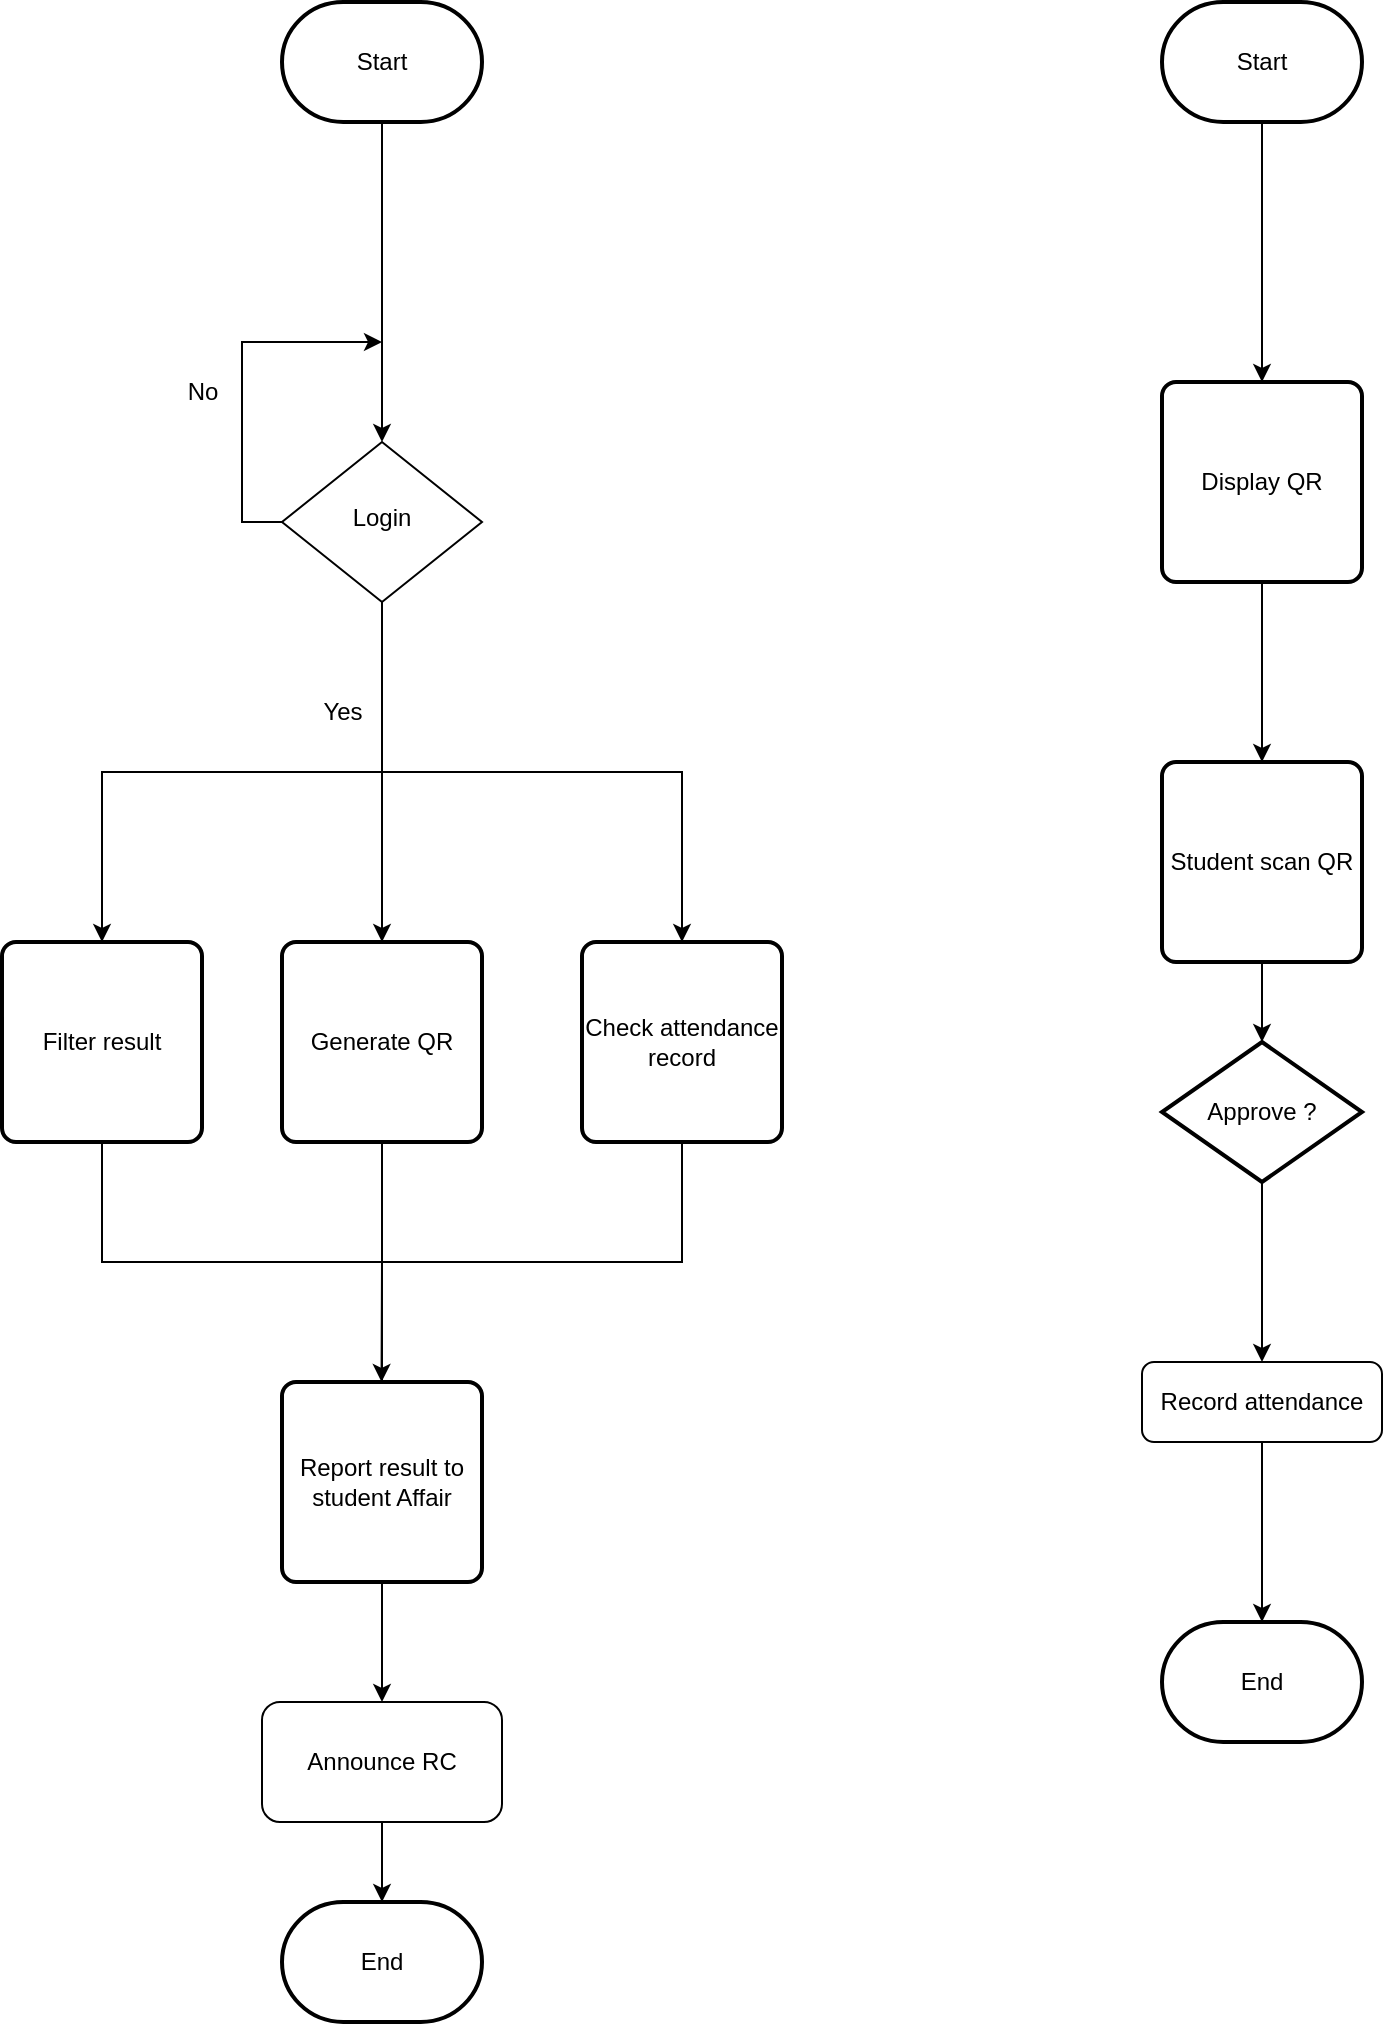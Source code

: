 <mxfile version="24.4.6" type="github">
  <diagram id="C5RBs43oDa-KdzZeNtuy" name="Page-1">
    <mxGraphModel dx="880" dy="460" grid="1" gridSize="10" guides="1" tooltips="1" connect="1" arrows="1" fold="1" page="1" pageScale="1" pageWidth="827" pageHeight="1169" background="#ffffff" math="0" shadow="0">
      <root>
        <mxCell id="WIyWlLk6GJQsqaUBKTNV-0" />
        <mxCell id="WIyWlLk6GJQsqaUBKTNV-1" parent="WIyWlLk6GJQsqaUBKTNV-0" />
        <mxCell id="NsK0nxQvgO7kPY2Mjl-Z-6" style="edgeStyle=orthogonalEdgeStyle;rounded=0;orthogonalLoop=1;jettySize=auto;html=1;exitX=0.5;exitY=1;exitDx=0;exitDy=0;entryX=0.5;entryY=0;entryDx=0;entryDy=0;" parent="WIyWlLk6GJQsqaUBKTNV-1" source="WIyWlLk6GJQsqaUBKTNV-6" target="iDC2MIS-o4Yyl30fH5jo-7" edge="1">
          <mxGeometry relative="1" as="geometry" />
        </mxCell>
        <mxCell id="NsK0nxQvgO7kPY2Mjl-Z-7" style="edgeStyle=orthogonalEdgeStyle;rounded=0;orthogonalLoop=1;jettySize=auto;html=1;exitX=0.5;exitY=1;exitDx=0;exitDy=0;" parent="WIyWlLk6GJQsqaUBKTNV-1" source="WIyWlLk6GJQsqaUBKTNV-6" target="iDC2MIS-o4Yyl30fH5jo-8" edge="1">
          <mxGeometry relative="1" as="geometry" />
        </mxCell>
        <mxCell id="NsK0nxQvgO7kPY2Mjl-Z-8" style="edgeStyle=orthogonalEdgeStyle;rounded=0;orthogonalLoop=1;jettySize=auto;html=1;exitX=0.5;exitY=1;exitDx=0;exitDy=0;" parent="WIyWlLk6GJQsqaUBKTNV-1" source="WIyWlLk6GJQsqaUBKTNV-6" target="PD6dZUJvrpde0xA2Mso_-26" edge="1">
          <mxGeometry relative="1" as="geometry" />
        </mxCell>
        <mxCell id="OYYZc7vPwuhONAXUddUK-8" style="edgeStyle=orthogonalEdgeStyle;rounded=0;orthogonalLoop=1;jettySize=auto;html=1;exitX=0;exitY=0.5;exitDx=0;exitDy=0;" edge="1" parent="WIyWlLk6GJQsqaUBKTNV-1" source="WIyWlLk6GJQsqaUBKTNV-6">
          <mxGeometry relative="1" as="geometry">
            <mxPoint x="200" y="250" as="targetPoint" />
            <Array as="points">
              <mxPoint x="130" y="340" />
              <mxPoint x="130" y="250" />
            </Array>
          </mxGeometry>
        </mxCell>
        <mxCell id="WIyWlLk6GJQsqaUBKTNV-6" value="Login" style="rhombus;whiteSpace=wrap;html=1;shadow=0;fontFamily=Helvetica;fontSize=12;align=center;strokeWidth=1;spacing=6;spacingTop=-4;" parent="WIyWlLk6GJQsqaUBKTNV-1" vertex="1">
          <mxGeometry x="150" y="300" width="100" height="80" as="geometry" />
        </mxCell>
        <mxCell id="WIyWlLk6GJQsqaUBKTNV-7" value="Record attendance" style="rounded=1;whiteSpace=wrap;html=1;fontSize=12;glass=0;strokeWidth=1;shadow=0;" parent="WIyWlLk6GJQsqaUBKTNV-1" vertex="1">
          <mxGeometry x="580" y="760" width="120" height="40" as="geometry" />
        </mxCell>
        <mxCell id="PD6dZUJvrpde0xA2Mso_-4" value="Announce RC" style="rounded=1;whiteSpace=wrap;html=1;" parent="WIyWlLk6GJQsqaUBKTNV-1" vertex="1">
          <mxGeometry x="140" y="930" width="120" height="60" as="geometry" />
        </mxCell>
        <mxCell id="NsK0nxQvgO7kPY2Mjl-Z-15" style="edgeStyle=orthogonalEdgeStyle;rounded=0;orthogonalLoop=1;jettySize=auto;html=1;exitX=0.5;exitY=1;exitDx=0;exitDy=0;exitPerimeter=0;" parent="WIyWlLk6GJQsqaUBKTNV-1" source="PD6dZUJvrpde0xA2Mso_-12" target="WIyWlLk6GJQsqaUBKTNV-6" edge="1">
          <mxGeometry relative="1" as="geometry" />
        </mxCell>
        <mxCell id="PD6dZUJvrpde0xA2Mso_-12" value="Start" style="strokeWidth=2;html=1;shape=mxgraph.flowchart.terminator;whiteSpace=wrap;" parent="WIyWlLk6GJQsqaUBKTNV-1" vertex="1">
          <mxGeometry x="150" y="80" width="100" height="60" as="geometry" />
        </mxCell>
        <mxCell id="PD6dZUJvrpde0xA2Mso_-17" value="Student scan QR" style="rounded=1;whiteSpace=wrap;html=1;absoluteArcSize=1;arcSize=14;strokeWidth=2;" parent="WIyWlLk6GJQsqaUBKTNV-1" vertex="1">
          <mxGeometry x="590" y="460" width="100" height="100" as="geometry" />
        </mxCell>
        <mxCell id="PD6dZUJvrpde0xA2Mso_-20" value="End" style="strokeWidth=2;html=1;shape=mxgraph.flowchart.terminator;whiteSpace=wrap;" parent="WIyWlLk6GJQsqaUBKTNV-1" vertex="1">
          <mxGeometry x="150" y="1030" width="100" height="60" as="geometry" />
        </mxCell>
        <mxCell id="PD6dZUJvrpde0xA2Mso_-25" value="Yes" style="text;html=1;align=center;verticalAlign=middle;resizable=0;points=[];autosize=1;strokeColor=none;fillColor=none;" parent="WIyWlLk6GJQsqaUBKTNV-1" vertex="1">
          <mxGeometry x="160" y="420" width="40" height="30" as="geometry" />
        </mxCell>
        <mxCell id="NsK0nxQvgO7kPY2Mjl-Z-19" style="edgeStyle=orthogonalEdgeStyle;rounded=0;orthogonalLoop=1;jettySize=auto;html=1;exitX=0.5;exitY=1;exitDx=0;exitDy=0;" parent="WIyWlLk6GJQsqaUBKTNV-1" source="PD6dZUJvrpde0xA2Mso_-26" edge="1">
          <mxGeometry relative="1" as="geometry">
            <mxPoint x="199.765" y="770" as="targetPoint" />
          </mxGeometry>
        </mxCell>
        <mxCell id="PD6dZUJvrpde0xA2Mso_-26" value="Generate QR" style="rounded=1;whiteSpace=wrap;html=1;absoluteArcSize=1;arcSize=14;strokeWidth=2;" parent="WIyWlLk6GJQsqaUBKTNV-1" vertex="1">
          <mxGeometry x="150" y="550" width="100" height="100" as="geometry" />
        </mxCell>
        <mxCell id="NsK0nxQvgO7kPY2Mjl-Z-0" style="edgeStyle=orthogonalEdgeStyle;rounded=0;orthogonalLoop=1;jettySize=auto;html=1;exitX=0.5;exitY=1;exitDx=0;exitDy=0;entryX=0.5;entryY=0;entryDx=0;entryDy=0;" parent="WIyWlLk6GJQsqaUBKTNV-1" source="iDC2MIS-o4Yyl30fH5jo-2" target="PD6dZUJvrpde0xA2Mso_-17" edge="1">
          <mxGeometry relative="1" as="geometry" />
        </mxCell>
        <mxCell id="iDC2MIS-o4Yyl30fH5jo-2" value="Display QR" style="rounded=1;whiteSpace=wrap;html=1;absoluteArcSize=1;arcSize=14;strokeWidth=2;" parent="WIyWlLk6GJQsqaUBKTNV-1" vertex="1">
          <mxGeometry x="590" y="270" width="100" height="100" as="geometry" />
        </mxCell>
        <mxCell id="OYYZc7vPwuhONAXUddUK-5" style="edgeStyle=orthogonalEdgeStyle;rounded=0;orthogonalLoop=1;jettySize=auto;html=1;exitX=0.5;exitY=1;exitDx=0;exitDy=0;exitPerimeter=0;entryX=0.5;entryY=0;entryDx=0;entryDy=0;" edge="1" parent="WIyWlLk6GJQsqaUBKTNV-1" source="iDC2MIS-o4Yyl30fH5jo-6" target="WIyWlLk6GJQsqaUBKTNV-7">
          <mxGeometry relative="1" as="geometry" />
        </mxCell>
        <mxCell id="iDC2MIS-o4Yyl30fH5jo-6" value="Approve ?" style="strokeWidth=2;html=1;shape=mxgraph.flowchart.decision;whiteSpace=wrap;" parent="WIyWlLk6GJQsqaUBKTNV-1" vertex="1">
          <mxGeometry x="590" y="600" width="100" height="70" as="geometry" />
        </mxCell>
        <mxCell id="NsK0nxQvgO7kPY2Mjl-Z-13" style="edgeStyle=orthogonalEdgeStyle;rounded=0;orthogonalLoop=1;jettySize=auto;html=1;exitX=0.5;exitY=1;exitDx=0;exitDy=0;entryX=0;entryY=0.5;entryDx=0;entryDy=0;" parent="WIyWlLk6GJQsqaUBKTNV-1" source="iDC2MIS-o4Yyl30fH5jo-7" target="iDC2MIS-o4Yyl30fH5jo-9" edge="1">
          <mxGeometry relative="1" as="geometry">
            <Array as="points">
              <mxPoint x="350" y="710" />
              <mxPoint x="200" y="710" />
              <mxPoint x="200" y="820" />
            </Array>
          </mxGeometry>
        </mxCell>
        <mxCell id="iDC2MIS-o4Yyl30fH5jo-7" value="Check attendance record" style="rounded=1;whiteSpace=wrap;html=1;absoluteArcSize=1;arcSize=14;strokeWidth=2;" parent="WIyWlLk6GJQsqaUBKTNV-1" vertex="1">
          <mxGeometry x="300" y="550" width="100" height="100" as="geometry" />
        </mxCell>
        <mxCell id="NsK0nxQvgO7kPY2Mjl-Z-14" style="edgeStyle=orthogonalEdgeStyle;rounded=0;orthogonalLoop=1;jettySize=auto;html=1;exitX=0.5;exitY=1;exitDx=0;exitDy=0;entryX=0;entryY=0.5;entryDx=0;entryDy=0;" parent="WIyWlLk6GJQsqaUBKTNV-1" source="iDC2MIS-o4Yyl30fH5jo-8" target="iDC2MIS-o4Yyl30fH5jo-9" edge="1">
          <mxGeometry relative="1" as="geometry">
            <Array as="points">
              <mxPoint x="60" y="710" />
              <mxPoint x="200" y="710" />
              <mxPoint x="200" y="820" />
            </Array>
          </mxGeometry>
        </mxCell>
        <mxCell id="iDC2MIS-o4Yyl30fH5jo-8" value="Filter result" style="rounded=1;whiteSpace=wrap;html=1;absoluteArcSize=1;arcSize=14;strokeWidth=2;" parent="WIyWlLk6GJQsqaUBKTNV-1" vertex="1">
          <mxGeometry x="10" y="550" width="100" height="100" as="geometry" />
        </mxCell>
        <mxCell id="NsK0nxQvgO7kPY2Mjl-Z-21" style="edgeStyle=orthogonalEdgeStyle;rounded=0;orthogonalLoop=1;jettySize=auto;html=1;exitX=0.5;exitY=1;exitDx=0;exitDy=0;entryX=0.5;entryY=0;entryDx=0;entryDy=0;" parent="WIyWlLk6GJQsqaUBKTNV-1" source="iDC2MIS-o4Yyl30fH5jo-9" target="PD6dZUJvrpde0xA2Mso_-4" edge="1">
          <mxGeometry relative="1" as="geometry" />
        </mxCell>
        <mxCell id="iDC2MIS-o4Yyl30fH5jo-9" value="Report result to student Affair" style="rounded=1;whiteSpace=wrap;html=1;absoluteArcSize=1;arcSize=14;strokeWidth=2;" parent="WIyWlLk6GJQsqaUBKTNV-1" vertex="1">
          <mxGeometry x="150" y="770" width="100" height="100" as="geometry" />
        </mxCell>
        <mxCell id="iDC2MIS-o4Yyl30fH5jo-16" style="edgeStyle=orthogonalEdgeStyle;rounded=0;orthogonalLoop=1;jettySize=auto;html=1;exitX=0.5;exitY=1;exitDx=0;exitDy=0;entryX=0.5;entryY=0;entryDx=0;entryDy=0;entryPerimeter=0;" parent="WIyWlLk6GJQsqaUBKTNV-1" source="PD6dZUJvrpde0xA2Mso_-17" target="iDC2MIS-o4Yyl30fH5jo-6" edge="1">
          <mxGeometry relative="1" as="geometry" />
        </mxCell>
        <mxCell id="iDC2MIS-o4Yyl30fH5jo-19" value="No" style="text;html=1;align=center;verticalAlign=middle;resizable=0;points=[];autosize=1;strokeColor=none;fillColor=none;" parent="WIyWlLk6GJQsqaUBKTNV-1" vertex="1">
          <mxGeometry x="90" y="260" width="40" height="30" as="geometry" />
        </mxCell>
        <mxCell id="iDC2MIS-o4Yyl30fH5jo-24" style="edgeStyle=orthogonalEdgeStyle;rounded=0;orthogonalLoop=1;jettySize=auto;html=1;exitX=0.5;exitY=1;exitDx=0;exitDy=0;" parent="WIyWlLk6GJQsqaUBKTNV-1" source="PD6dZUJvrpde0xA2Mso_-26" target="PD6dZUJvrpde0xA2Mso_-26" edge="1">
          <mxGeometry relative="1" as="geometry" />
        </mxCell>
        <mxCell id="NsK0nxQvgO7kPY2Mjl-Z-4" style="edgeStyle=orthogonalEdgeStyle;rounded=0;orthogonalLoop=1;jettySize=auto;html=1;exitX=0.5;exitY=1;exitDx=0;exitDy=0;entryX=0.5;entryY=0;entryDx=0;entryDy=0;entryPerimeter=0;" parent="WIyWlLk6GJQsqaUBKTNV-1" source="PD6dZUJvrpde0xA2Mso_-4" target="PD6dZUJvrpde0xA2Mso_-20" edge="1">
          <mxGeometry relative="1" as="geometry" />
        </mxCell>
        <mxCell id="OYYZc7vPwuhONAXUddUK-2" style="edgeStyle=orthogonalEdgeStyle;rounded=0;orthogonalLoop=1;jettySize=auto;html=1;exitX=0.5;exitY=1;exitDx=0;exitDy=0;exitPerimeter=0;" edge="1" parent="WIyWlLk6GJQsqaUBKTNV-1" source="OYYZc7vPwuhONAXUddUK-0" target="iDC2MIS-o4Yyl30fH5jo-2">
          <mxGeometry relative="1" as="geometry" />
        </mxCell>
        <mxCell id="OYYZc7vPwuhONAXUddUK-0" value="Start" style="strokeWidth=2;html=1;shape=mxgraph.flowchart.terminator;whiteSpace=wrap;" vertex="1" parent="WIyWlLk6GJQsqaUBKTNV-1">
          <mxGeometry x="590" y="80" width="100" height="60" as="geometry" />
        </mxCell>
        <mxCell id="OYYZc7vPwuhONAXUddUK-1" value="End" style="strokeWidth=2;html=1;shape=mxgraph.flowchart.terminator;whiteSpace=wrap;" vertex="1" parent="WIyWlLk6GJQsqaUBKTNV-1">
          <mxGeometry x="590" y="890" width="100" height="60" as="geometry" />
        </mxCell>
        <mxCell id="OYYZc7vPwuhONAXUddUK-6" style="edgeStyle=orthogonalEdgeStyle;rounded=0;orthogonalLoop=1;jettySize=auto;html=1;exitX=0.5;exitY=1;exitDx=0;exitDy=0;entryX=0.5;entryY=0;entryDx=0;entryDy=0;entryPerimeter=0;" edge="1" parent="WIyWlLk6GJQsqaUBKTNV-1" source="WIyWlLk6GJQsqaUBKTNV-7" target="OYYZc7vPwuhONAXUddUK-1">
          <mxGeometry relative="1" as="geometry" />
        </mxCell>
      </root>
    </mxGraphModel>
  </diagram>
</mxfile>
